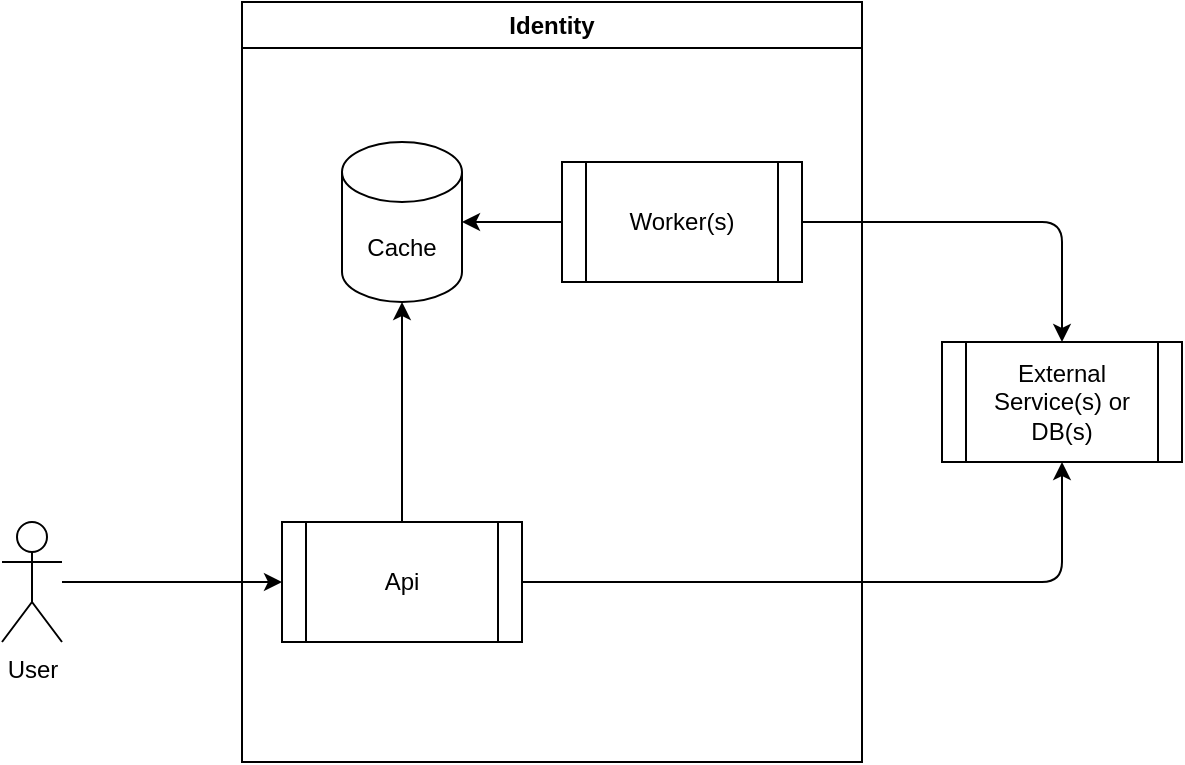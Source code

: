<mxfile>
    <diagram id="H1rbPlwWNHuMX51PQHcM" name="Page-1">
        <mxGraphModel dx="1176" dy="908" grid="1" gridSize="10" guides="1" tooltips="1" connect="1" arrows="1" fold="1" page="1" pageScale="1" pageWidth="850" pageHeight="1100" math="0" shadow="0">
            <root>
                <mxCell id="0"/>
                <mxCell id="1" parent="0"/>
                <mxCell id="8" value="Identity" style="swimlane;whiteSpace=wrap;html=1;" parent="1" vertex="1">
                    <mxGeometry x="200" y="80" width="310" height="380" as="geometry"/>
                </mxCell>
                <mxCell id="18" style="edgeStyle=none;html=1;" parent="8" source="29" target="17" edge="1">
                    <mxGeometry relative="1" as="geometry">
                        <mxPoint x="90" y="260" as="sourcePoint"/>
                    </mxGeometry>
                </mxCell>
                <mxCell id="28" style="edgeStyle=orthogonalEdgeStyle;jumpStyle=arc;html=1;exitX=0;exitY=0.5;exitDx=0;exitDy=0;" parent="8" source="30" target="17" edge="1">
                    <mxGeometry relative="1" as="geometry">
                        <mxPoint x="165" y="110" as="sourcePoint"/>
                    </mxGeometry>
                </mxCell>
                <mxCell id="17" value="Cache" style="shape=cylinder3;whiteSpace=wrap;html=1;boundedLbl=1;backgroundOutline=1;size=15;" parent="8" vertex="1">
                    <mxGeometry x="50" y="70" width="60" height="80" as="geometry"/>
                </mxCell>
                <mxCell id="29" value="Api" style="shape=process;whiteSpace=wrap;html=1;backgroundOutline=1;" parent="8" vertex="1">
                    <mxGeometry x="20" y="260" width="120" height="60" as="geometry"/>
                </mxCell>
                <mxCell id="30" value="Worker(s)" style="shape=process;whiteSpace=wrap;html=1;backgroundOutline=1;" parent="8" vertex="1">
                    <mxGeometry x="160" y="80" width="120" height="60" as="geometry"/>
                </mxCell>
                <mxCell id="15" style="edgeStyle=orthogonalEdgeStyle;html=1;entryX=0;entryY=0.5;entryDx=0;entryDy=0;" parent="1" source="31" target="29" edge="1">
                    <mxGeometry relative="1" as="geometry">
                        <mxPoint x="150" y="370" as="sourcePoint"/>
                        <mxPoint x="230" y="370" as="targetPoint"/>
                    </mxGeometry>
                </mxCell>
                <mxCell id="21" value="" style="html=1;entryX=0.5;entryY=0;entryDx=0;entryDy=0;rounded=1;jumpStyle=gap;exitX=1;exitY=0.5;exitDx=0;exitDy=0;edgeStyle=orthogonalEdgeStyle;" parent="1" source="30" target="33" edge="1">
                    <mxGeometry relative="1" as="geometry">
                        <mxPoint x="630" y="220" as="targetPoint"/>
                        <mxPoint x="485" y="190" as="sourcePoint"/>
                    </mxGeometry>
                </mxCell>
                <mxCell id="25" style="edgeStyle=orthogonalEdgeStyle;html=1;entryX=0.5;entryY=1;entryDx=0;entryDy=0;exitX=1;exitY=0.5;exitDx=0;exitDy=0;jumpStyle=arc;" parent="1" source="29" target="33" edge="1">
                    <mxGeometry relative="1" as="geometry">
                        <mxPoint x="350" y="370" as="sourcePoint"/>
                        <mxPoint x="630" y="280" as="targetPoint"/>
                        <Array as="points">
                            <mxPoint x="610" y="370"/>
                        </Array>
                    </mxGeometry>
                </mxCell>
                <mxCell id="31" value="User" style="shape=umlActor;verticalLabelPosition=bottom;verticalAlign=top;html=1;outlineConnect=0;" parent="1" vertex="1">
                    <mxGeometry x="80" y="340" width="30" height="60" as="geometry"/>
                </mxCell>
                <mxCell id="33" value="External Service(s) or DB(s)" style="shape=process;whiteSpace=wrap;html=1;backgroundOutline=1;" parent="1" vertex="1">
                    <mxGeometry x="550" y="250" width="120" height="60" as="geometry"/>
                </mxCell>
            </root>
        </mxGraphModel>
    </diagram>
</mxfile>